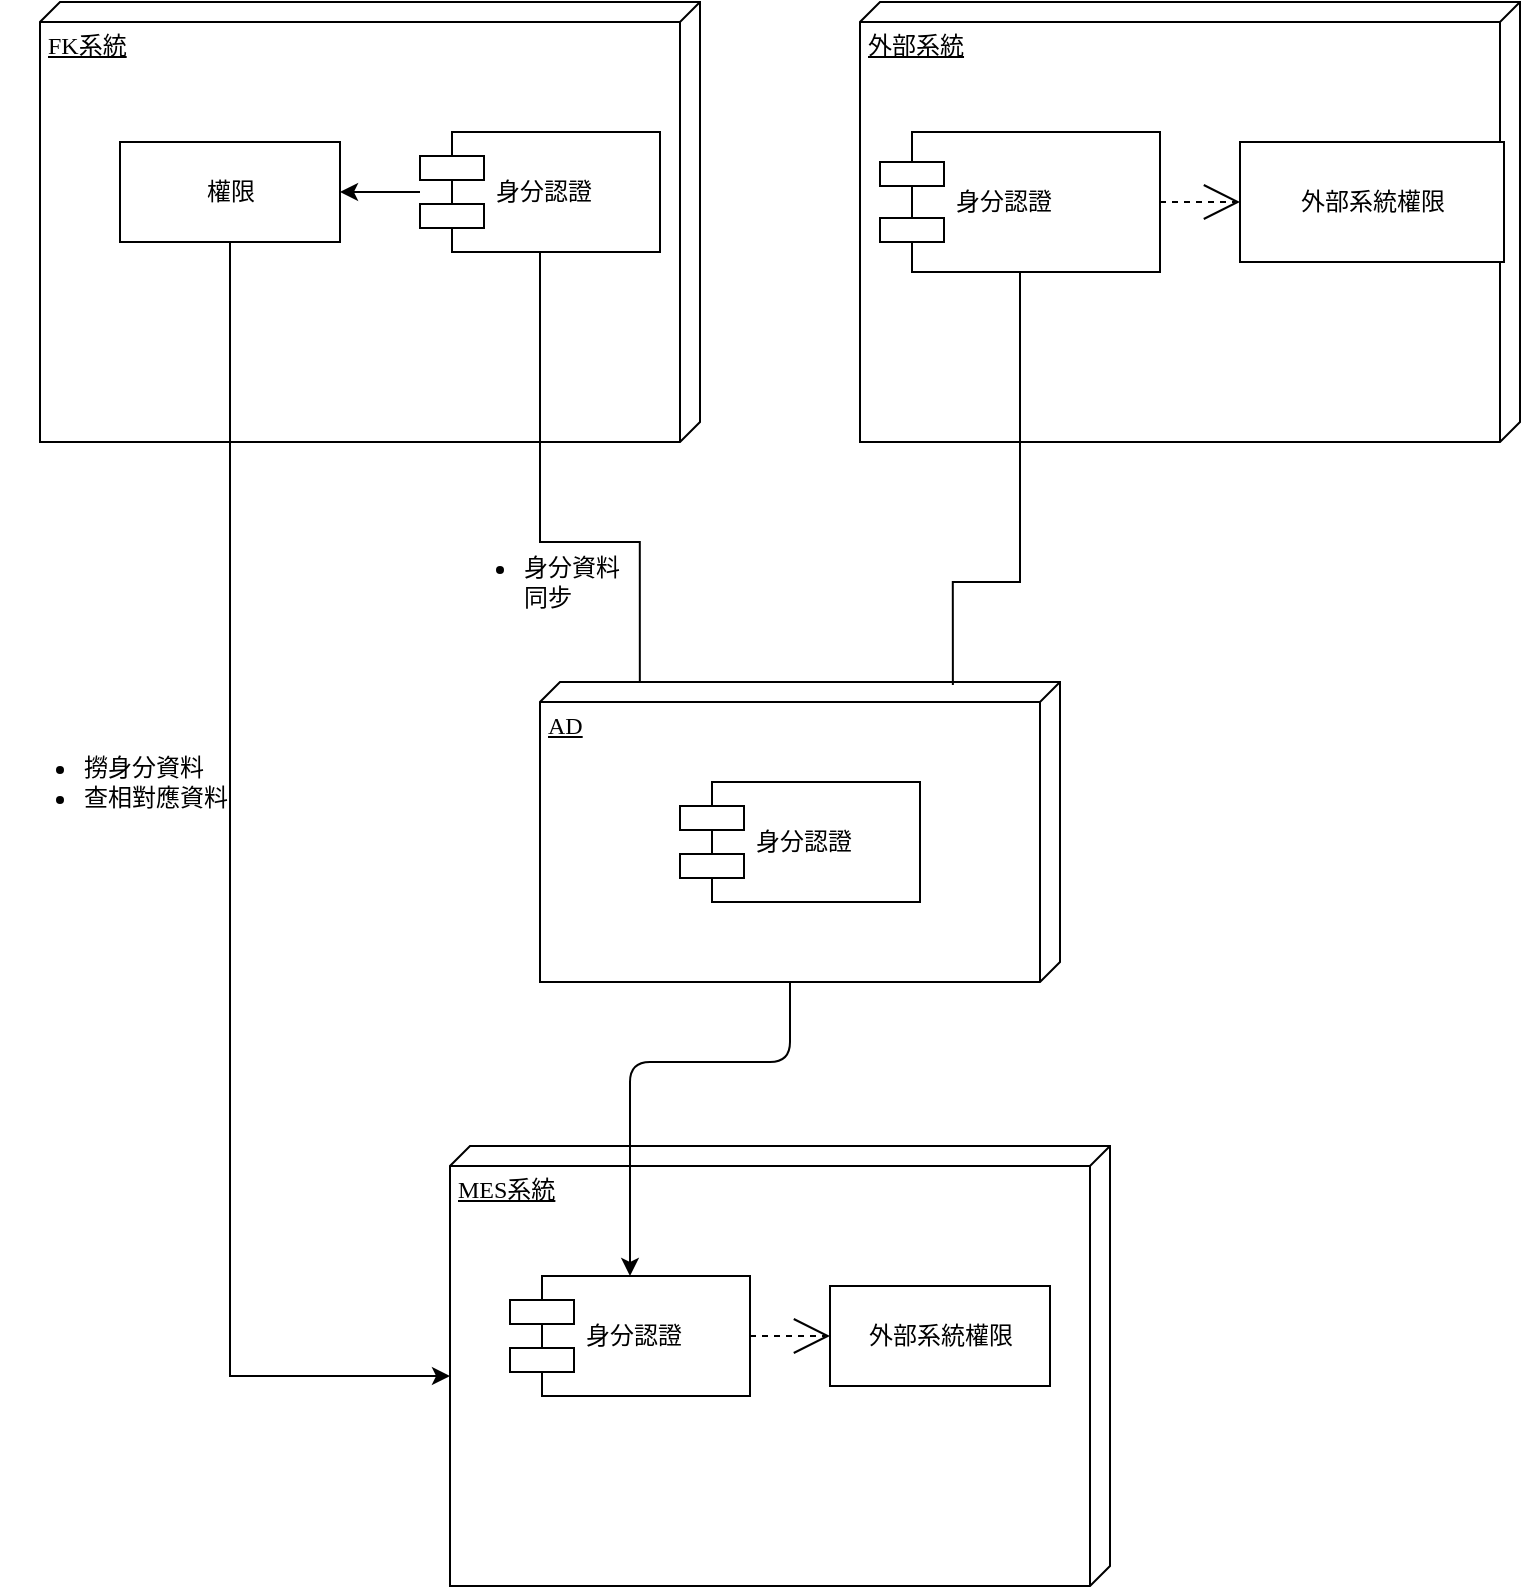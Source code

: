 <mxfile version="13.1.6" type="github"><diagram name="Page-1" id="5f0bae14-7c28-e335-631c-24af17079c00"><mxGraphModel dx="1673" dy="905" grid="1" gridSize="10" guides="1" tooltips="1" connect="1" arrows="1" fold="1" page="1" pageScale="1" pageWidth="1100" pageHeight="850" background="#ffffff" math="0" shadow="0"><root><mxCell id="0"/><mxCell id="1" parent="0"/><mxCell id="39150e848f15840c-1" value="FK系統" style="verticalAlign=top;align=left;spacingTop=8;spacingLeft=2;spacingRight=12;shape=cube;size=10;direction=south;fontStyle=4;html=1;rounded=0;shadow=0;comic=0;labelBackgroundColor=none;strokeWidth=1;fontFamily=Verdana;fontSize=12" parent="1" vertex="1"><mxGeometry x="120" y="70" width="330" height="220" as="geometry"/></mxCell><mxCell id="39150e848f15840c-2" value="外部系統" style="verticalAlign=top;align=left;spacingTop=8;spacingLeft=2;spacingRight=12;shape=cube;size=10;direction=south;fontStyle=4;html=1;rounded=0;shadow=0;comic=0;labelBackgroundColor=none;strokeWidth=1;fontFamily=Verdana;fontSize=12" parent="1" vertex="1"><mxGeometry x="530" y="70" width="330" height="220" as="geometry"/></mxCell><mxCell id="39150e848f15840c-3" value="AD" style="verticalAlign=top;align=left;spacingTop=8;spacingLeft=2;spacingRight=12;shape=cube;size=10;direction=south;fontStyle=4;html=1;rounded=0;shadow=0;comic=0;labelBackgroundColor=none;strokeWidth=1;fontFamily=Verdana;fontSize=12" parent="1" vertex="1"><mxGeometry x="370" y="410" width="260" height="150" as="geometry"/></mxCell><mxCell id="c0DBnoNd41QeHR-VkArd-26" style="edgeStyle=orthogonalEdgeStyle;rounded=0;orthogonalLoop=1;jettySize=auto;html=1;exitX=0.5;exitY=1;exitDx=0;exitDy=0;entryX=0;entryY=0;entryDx=115;entryDy=330;entryPerimeter=0;" edge="1" parent="1" source="39150e848f15840c-4" target="c0DBnoNd41QeHR-VkArd-1"><mxGeometry relative="1" as="geometry"/></mxCell><mxCell id="39150e848f15840c-4" value="權限" style="html=1;rounded=0;shadow=0;comic=0;labelBackgroundColor=none;strokeWidth=1;fontFamily=Verdana;fontSize=12;align=center;" parent="1" vertex="1"><mxGeometry x="160" y="140" width="110" height="50" as="geometry"/></mxCell><mxCell id="c0DBnoNd41QeHR-VkArd-8" value="" style="edgeStyle=orthogonalEdgeStyle;rounded=0;orthogonalLoop=1;jettySize=auto;html=1;" edge="1" parent="1" source="39150e848f15840c-5" target="39150e848f15840c-4"><mxGeometry relative="1" as="geometry"/></mxCell><mxCell id="39150e848f15840c-5" value="身分認證" style="shape=component;align=left;spacingLeft=36;rounded=0;shadow=0;comic=0;labelBackgroundColor=none;strokeWidth=1;fontFamily=Verdana;fontSize=12;html=1;" parent="1" vertex="1"><mxGeometry x="310" y="135" width="120" height="60" as="geometry"/></mxCell><mxCell id="39150e848f15840c-7" value="身分認證" style="shape=component;align=left;spacingLeft=36;rounded=0;shadow=0;comic=0;labelBackgroundColor=none;strokeWidth=1;fontFamily=Verdana;fontSize=12;html=1;" parent="1" vertex="1"><mxGeometry x="540" y="135" width="140" height="70" as="geometry"/></mxCell><mxCell id="39150e848f15840c-8" value="外部系統權限" style="html=1;rounded=0;shadow=0;comic=0;labelBackgroundColor=none;strokeWidth=1;fontFamily=Verdana;fontSize=12;align=center;" parent="1" vertex="1"><mxGeometry x="720" y="140" width="132" height="60" as="geometry"/></mxCell><mxCell id="39150e848f15840c-10" value="身分認證" style="shape=component;align=left;spacingLeft=36;rounded=0;shadow=0;comic=0;labelBackgroundColor=none;strokeWidth=1;fontFamily=Verdana;fontSize=12;html=1;" parent="1" vertex="1"><mxGeometry x="440" y="460" width="120" height="60" as="geometry"/></mxCell><mxCell id="39150e848f15840c-16" style="edgeStyle=orthogonalEdgeStyle;rounded=0;html=1;dashed=1;labelBackgroundColor=none;startArrow=none;startFill=0;startSize=8;endArrow=open;endFill=0;endSize=16;fontFamily=Verdana;fontSize=12;" parent="1" source="39150e848f15840c-7" target="39150e848f15840c-8" edge="1"><mxGeometry relative="1" as="geometry"/></mxCell><mxCell id="39150e848f15840c-17" style="edgeStyle=orthogonalEdgeStyle;rounded=0;html=1;labelBackgroundColor=none;startArrow=none;startFill=0;startSize=8;endArrow=none;endFill=0;endSize=16;fontFamily=Verdana;fontSize=12;exitX=0.01;exitY=0.206;exitDx=0;exitDy=0;exitPerimeter=0;entryX=0.5;entryY=1;entryDx=0;entryDy=0;" parent="1" source="39150e848f15840c-3" target="39150e848f15840c-7" edge="1"><mxGeometry relative="1" as="geometry"><Array as="points"><mxPoint x="576" y="360"/><mxPoint x="610" y="360"/></Array></mxGeometry></mxCell><mxCell id="39150e848f15840c-18" style="edgeStyle=orthogonalEdgeStyle;rounded=0;html=1;labelBackgroundColor=none;startArrow=none;startFill=0;startSize=8;endArrow=none;endFill=0;endSize=16;fontFamily=Verdana;fontSize=12;entryX=0.75;entryY=1;entryDx=0;entryDy=0;exitX=0;exitY=0.808;exitDx=0;exitDy=0;exitPerimeter=0;" parent="1" source="39150e848f15840c-3" target="39150e848f15840c-5" edge="1"><mxGeometry relative="1" as="geometry"><Array as="points"><mxPoint x="420" y="340"/><mxPoint x="370" y="340"/><mxPoint x="370" y="195"/></Array></mxGeometry></mxCell><mxCell id="c0DBnoNd41QeHR-VkArd-1" value="MES系統" style="verticalAlign=top;align=left;spacingTop=8;spacingLeft=2;spacingRight=12;shape=cube;size=10;direction=south;fontStyle=4;html=1;rounded=0;shadow=0;comic=0;labelBackgroundColor=none;strokeWidth=1;fontFamily=Verdana;fontSize=12" vertex="1" parent="1"><mxGeometry x="325" y="642" width="330" height="220" as="geometry"/></mxCell><mxCell id="c0DBnoNd41QeHR-VkArd-2" value="身分認證" style="shape=component;align=left;spacingLeft=36;rounded=0;shadow=0;comic=0;labelBackgroundColor=none;strokeWidth=1;fontFamily=Verdana;fontSize=12;html=1;" vertex="1" parent="1"><mxGeometry x="355" y="707" width="120" height="60" as="geometry"/></mxCell><mxCell id="c0DBnoNd41QeHR-VkArd-3" value="外部系統權限" style="html=1;rounded=0;shadow=0;comic=0;labelBackgroundColor=none;strokeWidth=1;fontFamily=Verdana;fontSize=12;align=center;" vertex="1" parent="1"><mxGeometry x="515" y="712" width="110" height="50" as="geometry"/></mxCell><mxCell id="c0DBnoNd41QeHR-VkArd-6" style="edgeStyle=orthogonalEdgeStyle;rounded=0;html=1;dashed=1;labelBackgroundColor=none;startArrow=none;startFill=0;startSize=8;endArrow=open;endFill=0;endSize=16;fontFamily=Verdana;fontSize=12;" edge="1" parent="1" source="c0DBnoNd41QeHR-VkArd-2" target="c0DBnoNd41QeHR-VkArd-3"><mxGeometry relative="1" as="geometry"/></mxCell><mxCell id="c0DBnoNd41QeHR-VkArd-23" value="&lt;ul&gt;&lt;li&gt;身分資料同步&lt;/li&gt;&lt;/ul&gt;" style="text;strokeColor=none;fillColor=none;html=1;whiteSpace=wrap;verticalAlign=middle;overflow=hidden;" vertex="1" parent="1"><mxGeometry x="320" y="320" width="100" height="80" as="geometry"/></mxCell><mxCell id="c0DBnoNd41QeHR-VkArd-27" value="&lt;ul&gt;&lt;li&gt;撈身分資料&lt;/li&gt;&lt;li&gt;查相對應資料&lt;/li&gt;&lt;/ul&gt;" style="text;strokeColor=none;fillColor=none;html=1;whiteSpace=wrap;verticalAlign=middle;overflow=hidden;" vertex="1" parent="1"><mxGeometry x="100" y="420" width="130" height="80" as="geometry"/></mxCell><mxCell id="c0DBnoNd41QeHR-VkArd-29" value="" style="edgeStyle=segmentEdgeStyle;endArrow=classic;html=1;exitX=0;exitY=0;exitDx=150;exitDy=135;exitPerimeter=0;" edge="1" parent="1" source="39150e848f15840c-3" target="c0DBnoNd41QeHR-VkArd-2"><mxGeometry width="50" height="50" relative="1" as="geometry"><mxPoint x="650" y="470" as="sourcePoint"/><mxPoint x="700" y="420" as="targetPoint"/><Array as="points"><mxPoint x="495" y="600"/><mxPoint x="415" y="600"/></Array></mxGeometry></mxCell></root></mxGraphModel></diagram></mxfile>